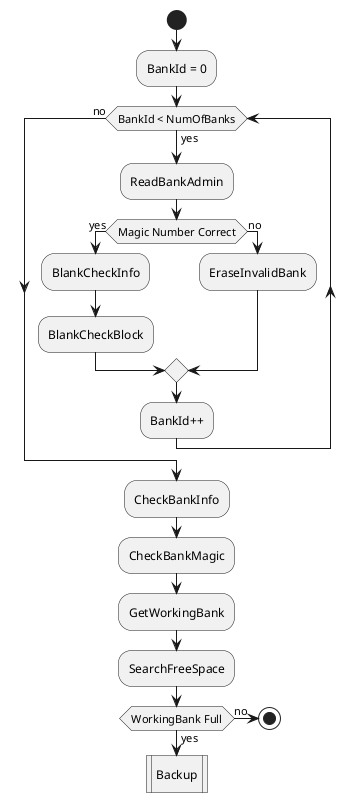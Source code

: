 @startuml Fee_Init

start
:BankId = 0;
while (BankId < NumOfBanks) is (yes)
    :ReadBankAdmin;
    if (Magic Number Correct) then (yes)
        :BlankCheckInfo;
        :BlankCheckBlock;
    else (no)
        :EraseInvalidBank;
    endif
    :BankId++;
endwhile(no)
:CheckBankInfo;
:CheckBankMagic;
:GetWorkingBank;
:SearchFreeSpace;
if (WorkingBank Full) then (yes)
    :Backup; <<procedure>>
    kill
else (no)
    stop
endif
@enduml
